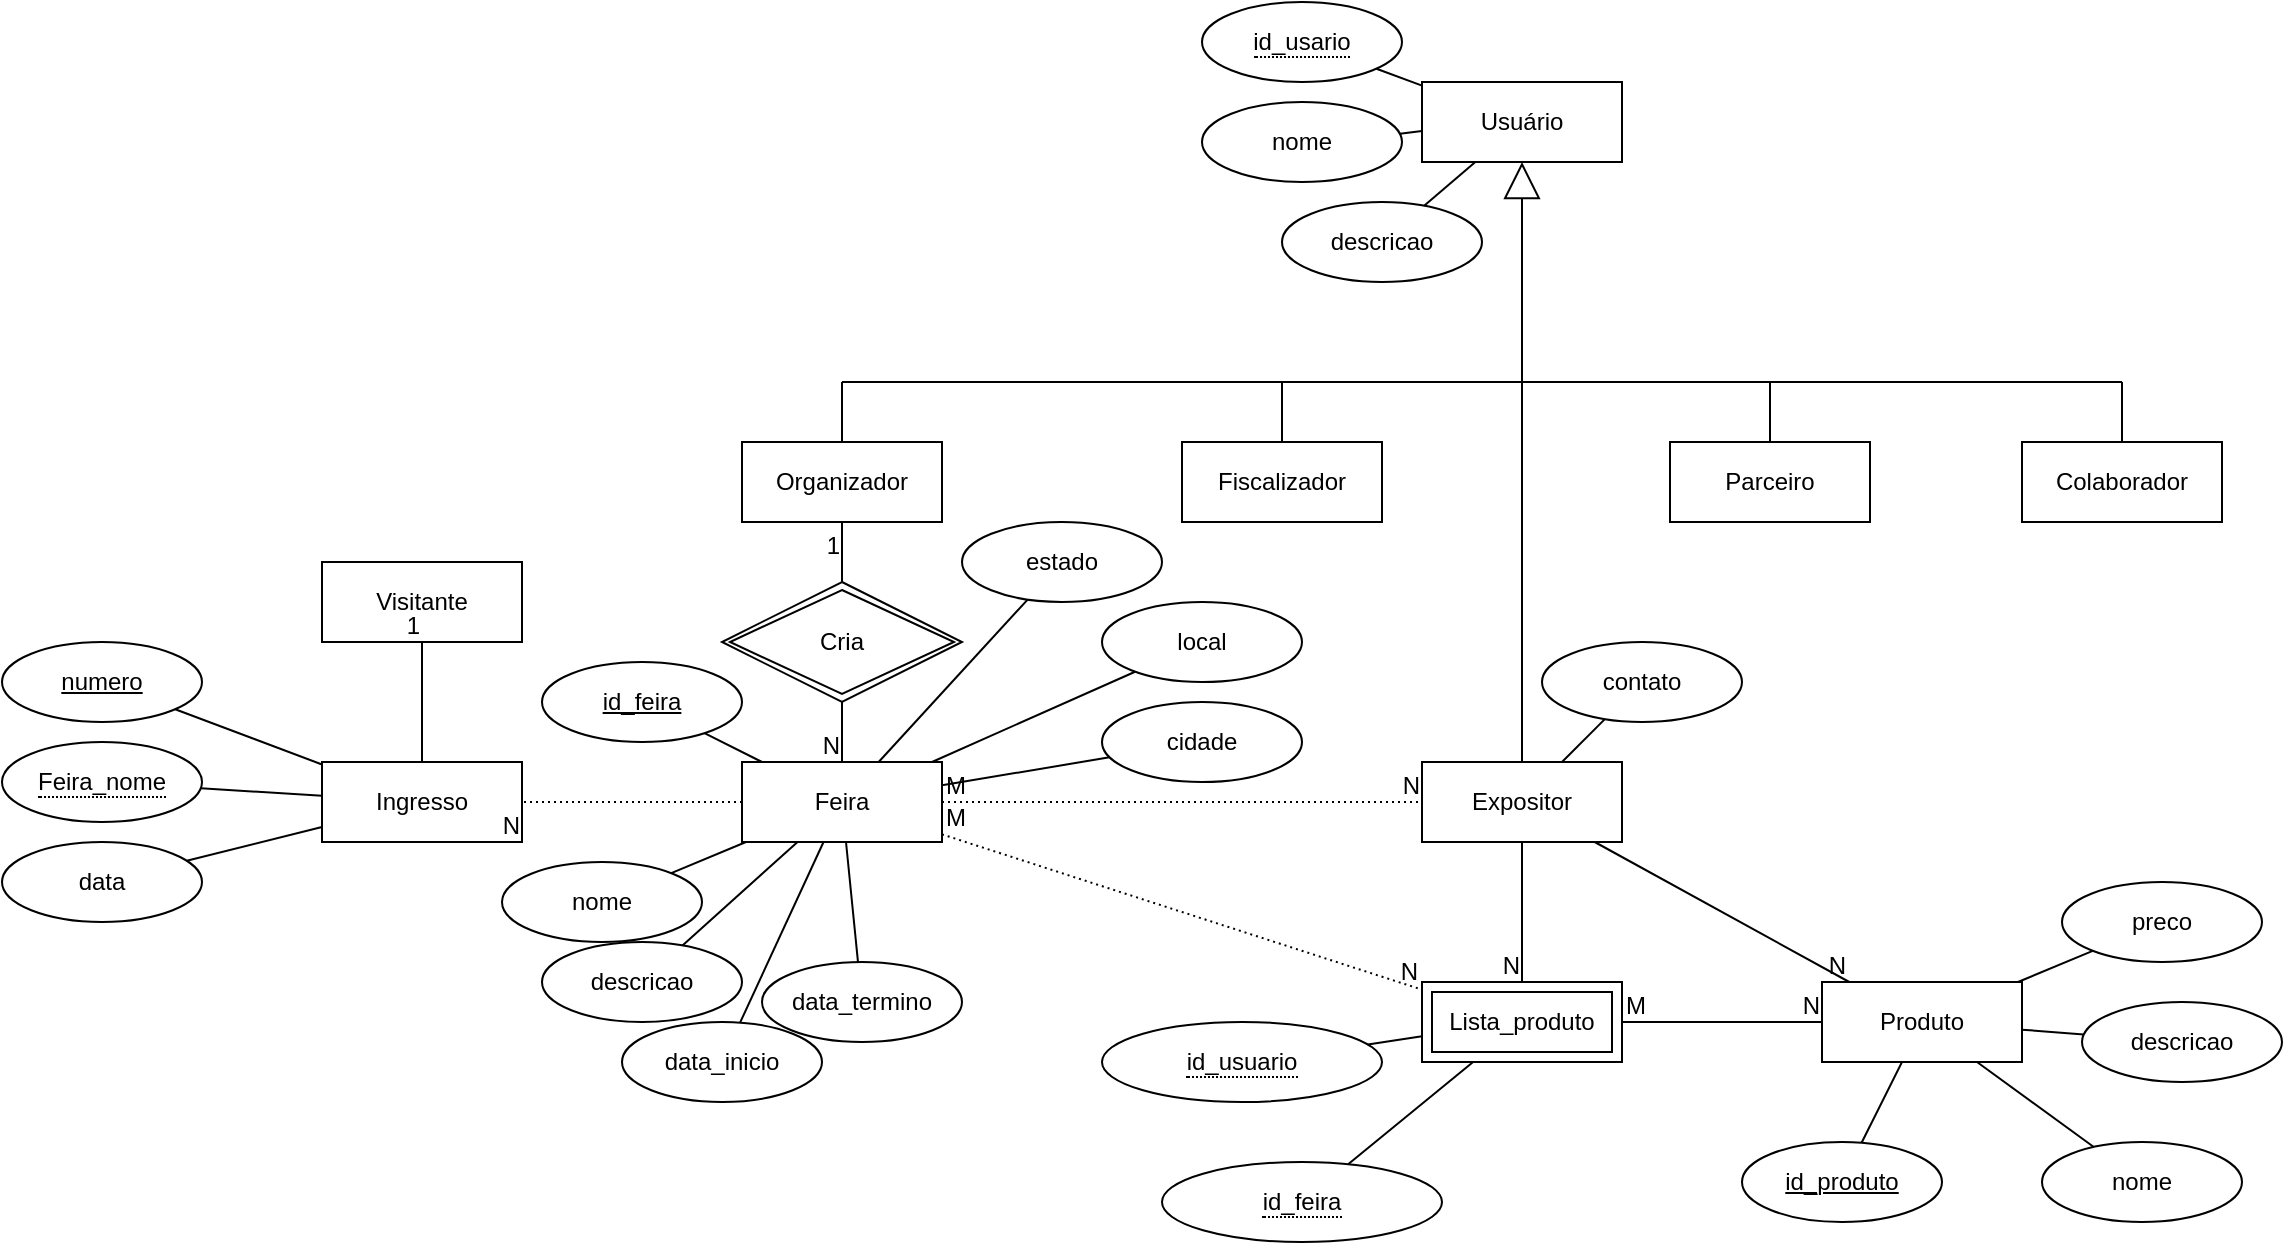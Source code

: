 <mxfile version="27.1.6">
  <diagram name="Página-1" id="dmczxKfyrtPaAd_wkS4L">
    <mxGraphModel dx="2692" dy="1247" grid="1" gridSize="10" guides="1" tooltips="1" connect="1" arrows="1" fold="1" page="1" pageScale="1" pageWidth="1169" pageHeight="827" math="0" shadow="0">
      <root>
        <mxCell id="0" />
        <mxCell id="1" parent="0" />
        <mxCell id="FDV7_fJJJSbfw4ITWaci-1" value="Feira" style="whiteSpace=wrap;html=1;align=center;" vertex="1" parent="1">
          <mxGeometry x="-785" y="470" width="100" height="40" as="geometry" />
        </mxCell>
        <mxCell id="FDV7_fJJJSbfw4ITWaci-2" value="Expositor" style="whiteSpace=wrap;html=1;align=center;" vertex="1" parent="1">
          <mxGeometry x="-445" y="470" width="100" height="40" as="geometry" />
        </mxCell>
        <mxCell id="FDV7_fJJJSbfw4ITWaci-3" value="Produto" style="whiteSpace=wrap;html=1;align=center;" vertex="1" parent="1">
          <mxGeometry x="-245" y="580" width="100" height="40" as="geometry" />
        </mxCell>
        <mxCell id="FDV7_fJJJSbfw4ITWaci-7" value="" style="endArrow=none;html=1;rounded=0;fontSize=12;startSize=8;endSize=8;curved=1;exitX=0.5;exitY=1;exitDx=0;exitDy=0;entryX=0.5;entryY=0;entryDx=0;entryDy=0;" edge="1" parent="1" source="FDV7_fJJJSbfw4ITWaci-2" target="FDV7_fJJJSbfw4ITWaci-12">
          <mxGeometry relative="1" as="geometry">
            <mxPoint x="-455" y="550" as="sourcePoint" />
            <mxPoint x="-395" y="580" as="targetPoint" />
          </mxGeometry>
        </mxCell>
        <mxCell id="FDV7_fJJJSbfw4ITWaci-8" value="N" style="resizable=0;html=1;whiteSpace=wrap;align=right;verticalAlign=bottom;" connectable="0" vertex="1" parent="FDV7_fJJJSbfw4ITWaci-7">
          <mxGeometry x="1" relative="1" as="geometry" />
        </mxCell>
        <mxCell id="FDV7_fJJJSbfw4ITWaci-9" value="" style="endArrow=none;html=1;rounded=0;fontSize=12;startSize=8;endSize=8;curved=1;exitX=1;exitY=0.5;exitDx=0;exitDy=0;entryX=0;entryY=0.5;entryDx=0;entryDy=0;" edge="1" parent="1" source="FDV7_fJJJSbfw4ITWaci-12" target="FDV7_fJJJSbfw4ITWaci-3">
          <mxGeometry relative="1" as="geometry">
            <mxPoint x="-345" y="600" as="sourcePoint" />
            <mxPoint x="-295" y="550" as="targetPoint" />
          </mxGeometry>
        </mxCell>
        <mxCell id="FDV7_fJJJSbfw4ITWaci-10" value="M" style="resizable=0;html=1;whiteSpace=wrap;align=left;verticalAlign=bottom;" connectable="0" vertex="1" parent="FDV7_fJJJSbfw4ITWaci-9">
          <mxGeometry x="-1" relative="1" as="geometry" />
        </mxCell>
        <mxCell id="FDV7_fJJJSbfw4ITWaci-11" value="N" style="resizable=0;html=1;whiteSpace=wrap;align=right;verticalAlign=bottom;" connectable="0" vertex="1" parent="FDV7_fJJJSbfw4ITWaci-9">
          <mxGeometry x="1" relative="1" as="geometry" />
        </mxCell>
        <mxCell id="FDV7_fJJJSbfw4ITWaci-12" value="Lista_produto" style="shape=ext;margin=3;double=1;whiteSpace=wrap;html=1;align=center;" vertex="1" parent="1">
          <mxGeometry x="-445" y="580" width="100" height="40" as="geometry" />
        </mxCell>
        <mxCell id="FDV7_fJJJSbfw4ITWaci-13" value="Usuário" style="whiteSpace=wrap;html=1;align=center;" vertex="1" parent="1">
          <mxGeometry x="-445" y="130" width="100" height="40" as="geometry" />
        </mxCell>
        <mxCell id="FDV7_fJJJSbfw4ITWaci-14" value="" style="endArrow=block;endSize=16;endFill=0;html=1;rounded=0;fontSize=12;curved=1;entryX=0.5;entryY=1;entryDx=0;entryDy=0;exitX=0.5;exitY=0;exitDx=0;exitDy=0;" edge="1" parent="1" source="FDV7_fJJJSbfw4ITWaci-2" target="FDV7_fJJJSbfw4ITWaci-13">
          <mxGeometry width="160" relative="1" as="geometry">
            <mxPoint x="-271" y="360" as="sourcePoint" />
            <mxPoint x="-295" y="550" as="targetPoint" />
          </mxGeometry>
        </mxCell>
        <mxCell id="FDV7_fJJJSbfw4ITWaci-15" value="Visitante" style="whiteSpace=wrap;html=1;align=center;" vertex="1" parent="1">
          <mxGeometry x="-995" y="370" width="100" height="40" as="geometry" />
        </mxCell>
        <mxCell id="FDV7_fJJJSbfw4ITWaci-16" value="Organizador" style="whiteSpace=wrap;html=1;align=center;" vertex="1" parent="1">
          <mxGeometry x="-785" y="310" width="100" height="40" as="geometry" />
        </mxCell>
        <mxCell id="FDV7_fJJJSbfw4ITWaci-17" value="Parceiro" style="whiteSpace=wrap;html=1;align=center;" vertex="1" parent="1">
          <mxGeometry x="-321" y="310" width="100" height="40" as="geometry" />
        </mxCell>
        <mxCell id="FDV7_fJJJSbfw4ITWaci-18" value="Colaborador" style="whiteSpace=wrap;html=1;align=center;" vertex="1" parent="1">
          <mxGeometry x="-145" y="310" width="100" height="40" as="geometry" />
        </mxCell>
        <mxCell id="FDV7_fJJJSbfw4ITWaci-24" value="nome" style="ellipse;whiteSpace=wrap;html=1;align=center;" vertex="1" parent="1">
          <mxGeometry x="-905" y="520" width="100" height="40" as="geometry" />
        </mxCell>
        <mxCell id="FDV7_fJJJSbfw4ITWaci-25" value="descricao" style="ellipse;whiteSpace=wrap;html=1;align=center;" vertex="1" parent="1">
          <mxGeometry x="-885" y="560" width="100" height="40" as="geometry" />
        </mxCell>
        <mxCell id="FDV7_fJJJSbfw4ITWaci-26" value="data_inicio" style="ellipse;whiteSpace=wrap;html=1;align=center;" vertex="1" parent="1">
          <mxGeometry x="-845" y="600" width="100" height="40" as="geometry" />
        </mxCell>
        <mxCell id="FDV7_fJJJSbfw4ITWaci-27" value="data_termino" style="ellipse;whiteSpace=wrap;html=1;align=center;" vertex="1" parent="1">
          <mxGeometry x="-775" y="570" width="100" height="40" as="geometry" />
        </mxCell>
        <mxCell id="FDV7_fJJJSbfw4ITWaci-28" value="local" style="ellipse;whiteSpace=wrap;html=1;align=center;" vertex="1" parent="1">
          <mxGeometry x="-605" y="390" width="100" height="40" as="geometry" />
        </mxCell>
        <mxCell id="FDV7_fJJJSbfw4ITWaci-29" value="cidade" style="ellipse;whiteSpace=wrap;html=1;align=center;" vertex="1" parent="1">
          <mxGeometry x="-605" y="440" width="100" height="40" as="geometry" />
        </mxCell>
        <mxCell id="FDV7_fJJJSbfw4ITWaci-30" value="estado" style="ellipse;whiteSpace=wrap;html=1;align=center;" vertex="1" parent="1">
          <mxGeometry x="-675" y="350" width="100" height="40" as="geometry" />
        </mxCell>
        <mxCell id="FDV7_fJJJSbfw4ITWaci-31" value="id_feira" style="ellipse;whiteSpace=wrap;html=1;align=center;fontStyle=4;" vertex="1" parent="1">
          <mxGeometry x="-885" y="420" width="100" height="40" as="geometry" />
        </mxCell>
        <mxCell id="FDV7_fJJJSbfw4ITWaci-32" value="" style="endArrow=none;html=1;rounded=0;fontSize=12;startSize=8;endSize=8;curved=1;" edge="1" parent="1" source="FDV7_fJJJSbfw4ITWaci-30" target="FDV7_fJJJSbfw4ITWaci-1">
          <mxGeometry relative="1" as="geometry">
            <mxPoint x="-465" y="550" as="sourcePoint" />
            <mxPoint x="-305" y="550" as="targetPoint" />
          </mxGeometry>
        </mxCell>
        <mxCell id="FDV7_fJJJSbfw4ITWaci-33" value="" style="endArrow=none;html=1;rounded=0;fontSize=12;startSize=8;endSize=8;curved=1;" edge="1" parent="1" source="FDV7_fJJJSbfw4ITWaci-28" target="FDV7_fJJJSbfw4ITWaci-1">
          <mxGeometry relative="1" as="geometry">
            <mxPoint x="-465" y="550" as="sourcePoint" />
            <mxPoint x="-305" y="550" as="targetPoint" />
          </mxGeometry>
        </mxCell>
        <mxCell id="FDV7_fJJJSbfw4ITWaci-34" value="" style="endArrow=none;html=1;rounded=0;fontSize=12;startSize=8;endSize=8;curved=1;" edge="1" parent="1" source="FDV7_fJJJSbfw4ITWaci-27" target="FDV7_fJJJSbfw4ITWaci-1">
          <mxGeometry relative="1" as="geometry">
            <mxPoint x="-465" y="550" as="sourcePoint" />
            <mxPoint x="-305" y="550" as="targetPoint" />
          </mxGeometry>
        </mxCell>
        <mxCell id="FDV7_fJJJSbfw4ITWaci-35" value="" style="endArrow=none;html=1;rounded=0;fontSize=12;startSize=8;endSize=8;curved=1;" edge="1" parent="1" source="FDV7_fJJJSbfw4ITWaci-29" target="FDV7_fJJJSbfw4ITWaci-1">
          <mxGeometry relative="1" as="geometry">
            <mxPoint x="-465" y="550" as="sourcePoint" />
            <mxPoint x="-305" y="550" as="targetPoint" />
          </mxGeometry>
        </mxCell>
        <mxCell id="FDV7_fJJJSbfw4ITWaci-36" value="" style="endArrow=none;html=1;rounded=0;fontSize=12;startSize=8;endSize=8;curved=1;" edge="1" parent="1" source="FDV7_fJJJSbfw4ITWaci-26" target="FDV7_fJJJSbfw4ITWaci-1">
          <mxGeometry relative="1" as="geometry">
            <mxPoint x="-465" y="550" as="sourcePoint" />
            <mxPoint x="-305" y="550" as="targetPoint" />
          </mxGeometry>
        </mxCell>
        <mxCell id="FDV7_fJJJSbfw4ITWaci-37" value="" style="endArrow=none;html=1;rounded=0;fontSize=12;startSize=8;endSize=8;curved=1;" edge="1" parent="1" source="FDV7_fJJJSbfw4ITWaci-25" target="FDV7_fJJJSbfw4ITWaci-1">
          <mxGeometry relative="1" as="geometry">
            <mxPoint x="-465" y="550" as="sourcePoint" />
            <mxPoint x="-305" y="550" as="targetPoint" />
          </mxGeometry>
        </mxCell>
        <mxCell id="FDV7_fJJJSbfw4ITWaci-38" value="" style="endArrow=none;html=1;rounded=0;fontSize=12;startSize=8;endSize=8;curved=1;" edge="1" parent="1" source="FDV7_fJJJSbfw4ITWaci-31" target="FDV7_fJJJSbfw4ITWaci-1">
          <mxGeometry relative="1" as="geometry">
            <mxPoint x="-465" y="550" as="sourcePoint" />
            <mxPoint x="-305" y="550" as="targetPoint" />
          </mxGeometry>
        </mxCell>
        <mxCell id="FDV7_fJJJSbfw4ITWaci-39" value="" style="endArrow=none;html=1;rounded=0;fontSize=12;startSize=8;endSize=8;curved=1;" edge="1" parent="1" source="FDV7_fJJJSbfw4ITWaci-24" target="FDV7_fJJJSbfw4ITWaci-1">
          <mxGeometry relative="1" as="geometry">
            <mxPoint x="-465" y="550" as="sourcePoint" />
            <mxPoint x="-305" y="550" as="targetPoint" />
          </mxGeometry>
        </mxCell>
        <mxCell id="FDV7_fJJJSbfw4ITWaci-40" value="&lt;span style=&quot;border-bottom: 1px dotted&quot;&gt;id_usario&lt;/span&gt;" style="ellipse;whiteSpace=wrap;html=1;align=center;" vertex="1" parent="1">
          <mxGeometry x="-555" y="90" width="100" height="40" as="geometry" />
        </mxCell>
        <mxCell id="FDV7_fJJJSbfw4ITWaci-41" value="" style="endArrow=none;html=1;rounded=0;fontSize=12;startSize=8;endSize=8;curved=1;" edge="1" parent="1" source="FDV7_fJJJSbfw4ITWaci-40" target="FDV7_fJJJSbfw4ITWaci-13">
          <mxGeometry relative="1" as="geometry">
            <mxPoint x="-455" y="550" as="sourcePoint" />
            <mxPoint x="-295" y="550" as="targetPoint" />
          </mxGeometry>
        </mxCell>
        <mxCell id="FDV7_fJJJSbfw4ITWaci-42" value="nome" style="ellipse;whiteSpace=wrap;html=1;align=center;" vertex="1" parent="1">
          <mxGeometry x="-555" y="140" width="100" height="40" as="geometry" />
        </mxCell>
        <mxCell id="FDV7_fJJJSbfw4ITWaci-43" value="" style="endArrow=none;html=1;rounded=0;fontSize=12;startSize=8;endSize=8;curved=1;" edge="1" parent="1" source="FDV7_fJJJSbfw4ITWaci-42" target="FDV7_fJJJSbfw4ITWaci-13">
          <mxGeometry relative="1" as="geometry">
            <mxPoint x="-455" y="550" as="sourcePoint" />
            <mxPoint x="-295" y="550" as="targetPoint" />
          </mxGeometry>
        </mxCell>
        <mxCell id="FDV7_fJJJSbfw4ITWaci-44" value="descricao" style="ellipse;whiteSpace=wrap;html=1;align=center;" vertex="1" parent="1">
          <mxGeometry x="-515" y="190" width="100" height="40" as="geometry" />
        </mxCell>
        <mxCell id="FDV7_fJJJSbfw4ITWaci-45" value="contato" style="ellipse;whiteSpace=wrap;html=1;align=center;" vertex="1" parent="1">
          <mxGeometry x="-385" y="410" width="100" height="40" as="geometry" />
        </mxCell>
        <mxCell id="FDV7_fJJJSbfw4ITWaci-46" value="" style="endArrow=none;html=1;rounded=0;fontSize=12;startSize=8;endSize=8;curved=1;" edge="1" parent="1" source="FDV7_fJJJSbfw4ITWaci-44" target="FDV7_fJJJSbfw4ITWaci-13">
          <mxGeometry relative="1" as="geometry">
            <mxPoint x="-455" y="550" as="sourcePoint" />
            <mxPoint x="-295" y="550" as="targetPoint" />
          </mxGeometry>
        </mxCell>
        <mxCell id="FDV7_fJJJSbfw4ITWaci-47" value="" style="endArrow=none;html=1;rounded=0;fontSize=12;startSize=8;endSize=8;curved=1;" edge="1" parent="1" source="FDV7_fJJJSbfw4ITWaci-45" target="FDV7_fJJJSbfw4ITWaci-2">
          <mxGeometry relative="1" as="geometry">
            <mxPoint x="-455" y="550" as="sourcePoint" />
            <mxPoint x="-295" y="550" as="targetPoint" />
          </mxGeometry>
        </mxCell>
        <mxCell id="FDV7_fJJJSbfw4ITWaci-48" value="nome" style="ellipse;whiteSpace=wrap;html=1;align=center;" vertex="1" parent="1">
          <mxGeometry x="-135" y="660" width="100" height="40" as="geometry" />
        </mxCell>
        <mxCell id="FDV7_fJJJSbfw4ITWaci-49" value="descricao" style="ellipse;whiteSpace=wrap;html=1;align=center;" vertex="1" parent="1">
          <mxGeometry x="-115" y="590" width="100" height="40" as="geometry" />
        </mxCell>
        <mxCell id="FDV7_fJJJSbfw4ITWaci-50" value="preco" style="ellipse;whiteSpace=wrap;html=1;align=center;" vertex="1" parent="1">
          <mxGeometry x="-125" y="530" width="100" height="40" as="geometry" />
        </mxCell>
        <mxCell id="FDV7_fJJJSbfw4ITWaci-51" value="" style="endArrow=none;html=1;rounded=0;fontSize=12;startSize=8;endSize=8;curved=1;" edge="1" parent="1" source="FDV7_fJJJSbfw4ITWaci-3" target="FDV7_fJJJSbfw4ITWaci-50">
          <mxGeometry relative="1" as="geometry">
            <mxPoint x="-455" y="550" as="sourcePoint" />
            <mxPoint x="-295" y="550" as="targetPoint" />
          </mxGeometry>
        </mxCell>
        <mxCell id="FDV7_fJJJSbfw4ITWaci-52" value="" style="endArrow=none;html=1;rounded=0;fontSize=12;startSize=8;endSize=8;curved=1;" edge="1" parent="1" source="FDV7_fJJJSbfw4ITWaci-3" target="FDV7_fJJJSbfw4ITWaci-49">
          <mxGeometry relative="1" as="geometry">
            <mxPoint x="-455" y="550" as="sourcePoint" />
            <mxPoint x="-295" y="550" as="targetPoint" />
          </mxGeometry>
        </mxCell>
        <mxCell id="FDV7_fJJJSbfw4ITWaci-53" value="" style="endArrow=none;html=1;rounded=0;fontSize=12;startSize=8;endSize=8;curved=1;" edge="1" parent="1" source="FDV7_fJJJSbfw4ITWaci-48" target="FDV7_fJJJSbfw4ITWaci-3">
          <mxGeometry relative="1" as="geometry">
            <mxPoint x="-455" y="550" as="sourcePoint" />
            <mxPoint x="-295" y="550" as="targetPoint" />
          </mxGeometry>
        </mxCell>
        <mxCell id="FDV7_fJJJSbfw4ITWaci-54" value="id_produto" style="ellipse;whiteSpace=wrap;html=1;align=center;fontStyle=4;" vertex="1" parent="1">
          <mxGeometry x="-285" y="660" width="100" height="40" as="geometry" />
        </mxCell>
        <mxCell id="FDV7_fJJJSbfw4ITWaci-55" value="" style="endArrow=none;html=1;rounded=0;fontSize=12;startSize=8;endSize=8;curved=1;" edge="1" parent="1" source="FDV7_fJJJSbfw4ITWaci-3" target="FDV7_fJJJSbfw4ITWaci-54">
          <mxGeometry relative="1" as="geometry">
            <mxPoint x="-455" y="550" as="sourcePoint" />
            <mxPoint x="-295" y="550" as="targetPoint" />
          </mxGeometry>
        </mxCell>
        <mxCell id="FDV7_fJJJSbfw4ITWaci-56" value="Ingresso" style="whiteSpace=wrap;html=1;align=center;" vertex="1" parent="1">
          <mxGeometry x="-995" y="470" width="100" height="40" as="geometry" />
        </mxCell>
        <mxCell id="FDV7_fJJJSbfw4ITWaci-61" value="&lt;span style=&quot;border-bottom: 1px dotted&quot;&gt;Feira_nome&lt;/span&gt;" style="ellipse;whiteSpace=wrap;html=1;align=center;" vertex="1" parent="1">
          <mxGeometry x="-1155" y="460" width="100" height="40" as="geometry" />
        </mxCell>
        <mxCell id="FDV7_fJJJSbfw4ITWaci-62" value="numero" style="ellipse;whiteSpace=wrap;html=1;align=center;fontStyle=4;" vertex="1" parent="1">
          <mxGeometry x="-1155" y="410" width="100" height="40" as="geometry" />
        </mxCell>
        <mxCell id="FDV7_fJJJSbfw4ITWaci-63" value="" style="endArrow=none;html=1;rounded=0;fontSize=12;startSize=8;endSize=8;curved=1;" edge="1" parent="1" source="FDV7_fJJJSbfw4ITWaci-62" target="FDV7_fJJJSbfw4ITWaci-56">
          <mxGeometry relative="1" as="geometry">
            <mxPoint x="-675" y="680" as="sourcePoint" />
            <mxPoint x="-515" y="680" as="targetPoint" />
          </mxGeometry>
        </mxCell>
        <mxCell id="FDV7_fJJJSbfw4ITWaci-64" value="" style="endArrow=none;html=1;rounded=0;fontSize=12;startSize=8;endSize=8;curved=1;" edge="1" parent="1" source="FDV7_fJJJSbfw4ITWaci-56" target="FDV7_fJJJSbfw4ITWaci-61">
          <mxGeometry relative="1" as="geometry">
            <mxPoint x="-675" y="680" as="sourcePoint" />
            <mxPoint x="-515" y="680" as="targetPoint" />
          </mxGeometry>
        </mxCell>
        <mxCell id="FDV7_fJJJSbfw4ITWaci-65" value="data" style="ellipse;whiteSpace=wrap;html=1;align=center;" vertex="1" parent="1">
          <mxGeometry x="-1155" y="510" width="100" height="40" as="geometry" />
        </mxCell>
        <mxCell id="FDV7_fJJJSbfw4ITWaci-66" value="" style="endArrow=none;html=1;rounded=0;fontSize=12;startSize=8;endSize=8;curved=1;" edge="1" parent="1" source="FDV7_fJJJSbfw4ITWaci-56" target="FDV7_fJJJSbfw4ITWaci-65">
          <mxGeometry relative="1" as="geometry">
            <mxPoint x="-675" y="680" as="sourcePoint" />
            <mxPoint x="-515" y="680" as="targetPoint" />
          </mxGeometry>
        </mxCell>
        <mxCell id="FDV7_fJJJSbfw4ITWaci-67" value="" style="endArrow=none;html=1;rounded=0;dashed=1;dashPattern=1 2;" edge="1" parent="1" source="FDV7_fJJJSbfw4ITWaci-1" target="FDV7_fJJJSbfw4ITWaci-56">
          <mxGeometry relative="1" as="geometry">
            <mxPoint x="-625" y="510" as="sourcePoint" />
            <mxPoint x="-675" y="440" as="targetPoint" />
          </mxGeometry>
        </mxCell>
        <mxCell id="FDV7_fJJJSbfw4ITWaci-68" value="N" style="resizable=0;html=1;whiteSpace=wrap;align=right;verticalAlign=bottom;" connectable="0" vertex="1" parent="FDV7_fJJJSbfw4ITWaci-67">
          <mxGeometry x="1" relative="1" as="geometry">
            <mxPoint y="20" as="offset" />
          </mxGeometry>
        </mxCell>
        <mxCell id="FDV7_fJJJSbfw4ITWaci-69" value="" style="endArrow=none;html=1;rounded=0;" edge="1" parent="1" source="FDV7_fJJJSbfw4ITWaci-56" target="FDV7_fJJJSbfw4ITWaci-15">
          <mxGeometry relative="1" as="geometry">
            <mxPoint x="-835" y="340" as="sourcePoint" />
            <mxPoint x="-675" y="340" as="targetPoint" />
          </mxGeometry>
        </mxCell>
        <mxCell id="FDV7_fJJJSbfw4ITWaci-70" value="1" style="resizable=0;html=1;whiteSpace=wrap;align=right;verticalAlign=bottom;" connectable="0" vertex="1" parent="FDV7_fJJJSbfw4ITWaci-69">
          <mxGeometry x="1" relative="1" as="geometry" />
        </mxCell>
        <mxCell id="FDV7_fJJJSbfw4ITWaci-71" value="" style="endArrow=none;html=1;rounded=0;" edge="1" parent="1" source="FDV7_fJJJSbfw4ITWaci-16">
          <mxGeometry relative="1" as="geometry">
            <mxPoint x="-609" y="210" as="sourcePoint" />
            <mxPoint x="-735" y="280" as="targetPoint" />
          </mxGeometry>
        </mxCell>
        <mxCell id="FDV7_fJJJSbfw4ITWaci-72" value="Cria" style="shape=rhombus;double=1;perimeter=rhombusPerimeter;whiteSpace=wrap;html=1;align=center;" vertex="1" parent="1">
          <mxGeometry x="-795" y="380" width="120" height="60" as="geometry" />
        </mxCell>
        <mxCell id="FDV7_fJJJSbfw4ITWaci-73" value="" style="endArrow=none;html=1;rounded=0;" edge="1" parent="1">
          <mxGeometry relative="1" as="geometry">
            <mxPoint x="-735" y="280" as="sourcePoint" />
            <mxPoint x="-395" y="280" as="targetPoint" />
          </mxGeometry>
        </mxCell>
        <mxCell id="FDV7_fJJJSbfw4ITWaci-75" value="" style="endArrow=none;html=1;rounded=0;" edge="1" parent="1" source="FDV7_fJJJSbfw4ITWaci-72" target="FDV7_fJJJSbfw4ITWaci-16">
          <mxGeometry relative="1" as="geometry">
            <mxPoint x="-875" y="320" as="sourcePoint" />
            <mxPoint x="-715" y="320" as="targetPoint" />
          </mxGeometry>
        </mxCell>
        <mxCell id="FDV7_fJJJSbfw4ITWaci-76" value="1" style="resizable=0;html=1;whiteSpace=wrap;align=right;verticalAlign=bottom;" connectable="0" vertex="1" parent="FDV7_fJJJSbfw4ITWaci-75">
          <mxGeometry x="1" relative="1" as="geometry">
            <mxPoint y="20" as="offset" />
          </mxGeometry>
        </mxCell>
        <mxCell id="FDV7_fJJJSbfw4ITWaci-77" value="" style="endArrow=none;html=1;rounded=0;" edge="1" parent="1" source="FDV7_fJJJSbfw4ITWaci-72" target="FDV7_fJJJSbfw4ITWaci-1">
          <mxGeometry relative="1" as="geometry">
            <mxPoint x="-875" y="320" as="sourcePoint" />
            <mxPoint x="-715" y="320" as="targetPoint" />
          </mxGeometry>
        </mxCell>
        <mxCell id="FDV7_fJJJSbfw4ITWaci-78" value="N" style="resizable=0;html=1;whiteSpace=wrap;align=right;verticalAlign=bottom;" connectable="0" vertex="1" parent="FDV7_fJJJSbfw4ITWaci-77">
          <mxGeometry x="1" relative="1" as="geometry" />
        </mxCell>
        <mxCell id="FDV7_fJJJSbfw4ITWaci-80" style="edgeStyle=orthogonalEdgeStyle;rounded=0;orthogonalLoop=1;jettySize=auto;html=1;exitX=0.5;exitY=1;exitDx=0;exitDy=0;" edge="1" parent="1" source="FDV7_fJJJSbfw4ITWaci-44" target="FDV7_fJJJSbfw4ITWaci-44">
          <mxGeometry relative="1" as="geometry" />
        </mxCell>
        <mxCell id="FDV7_fJJJSbfw4ITWaci-81" value="" style="endArrow=none;html=1;rounded=0;" edge="1" parent="1" source="FDV7_fJJJSbfw4ITWaci-2" target="FDV7_fJJJSbfw4ITWaci-3">
          <mxGeometry relative="1" as="geometry">
            <mxPoint x="-535" y="520" as="sourcePoint" />
            <mxPoint x="-375" y="520" as="targetPoint" />
          </mxGeometry>
        </mxCell>
        <mxCell id="FDV7_fJJJSbfw4ITWaci-82" value="N" style="resizable=0;html=1;whiteSpace=wrap;align=right;verticalAlign=bottom;" connectable="0" vertex="1" parent="FDV7_fJJJSbfw4ITWaci-81">
          <mxGeometry x="1" relative="1" as="geometry" />
        </mxCell>
        <mxCell id="FDV7_fJJJSbfw4ITWaci-84" value="&lt;span style=&quot;border-bottom: 1px dotted&quot;&gt;id_usuario&lt;/span&gt;" style="ellipse;whiteSpace=wrap;html=1;align=center;" vertex="1" parent="1">
          <mxGeometry x="-605" y="600" width="140" height="40" as="geometry" />
        </mxCell>
        <mxCell id="FDV7_fJJJSbfw4ITWaci-85" value="&lt;span style=&quot;border-bottom: 1px dotted&quot;&gt;id_feira&lt;/span&gt;" style="ellipse;whiteSpace=wrap;html=1;align=center;" vertex="1" parent="1">
          <mxGeometry x="-575" y="670" width="140" height="40" as="geometry" />
        </mxCell>
        <mxCell id="FDV7_fJJJSbfw4ITWaci-86" value="" style="endArrow=none;html=1;rounded=0;" edge="1" parent="1" source="FDV7_fJJJSbfw4ITWaci-84" target="FDV7_fJJJSbfw4ITWaci-12">
          <mxGeometry relative="1" as="geometry">
            <mxPoint x="-635" y="420" as="sourcePoint" />
            <mxPoint x="-475" y="420" as="targetPoint" />
          </mxGeometry>
        </mxCell>
        <mxCell id="FDV7_fJJJSbfw4ITWaci-87" value="" style="endArrow=none;html=1;rounded=0;" edge="1" parent="1" source="FDV7_fJJJSbfw4ITWaci-85" target="FDV7_fJJJSbfw4ITWaci-12">
          <mxGeometry relative="1" as="geometry">
            <mxPoint x="-395" y="697" as="sourcePoint" />
            <mxPoint x="-311" y="650" as="targetPoint" />
          </mxGeometry>
        </mxCell>
        <mxCell id="FDV7_fJJJSbfw4ITWaci-91" value="" style="endArrow=none;html=1;rounded=0;dashed=1;dashPattern=1 2;" edge="1" parent="1" source="FDV7_fJJJSbfw4ITWaci-1" target="FDV7_fJJJSbfw4ITWaci-12">
          <mxGeometry relative="1" as="geometry">
            <mxPoint x="-705" y="420" as="sourcePoint" />
            <mxPoint x="-545" y="420" as="targetPoint" />
          </mxGeometry>
        </mxCell>
        <mxCell id="FDV7_fJJJSbfw4ITWaci-92" value="M" style="resizable=0;html=1;whiteSpace=wrap;align=left;verticalAlign=bottom;" connectable="0" vertex="1" parent="FDV7_fJJJSbfw4ITWaci-91">
          <mxGeometry x="-1" relative="1" as="geometry" />
        </mxCell>
        <mxCell id="FDV7_fJJJSbfw4ITWaci-93" value="N" style="resizable=0;html=1;whiteSpace=wrap;align=right;verticalAlign=bottom;" connectable="0" vertex="1" parent="FDV7_fJJJSbfw4ITWaci-91">
          <mxGeometry x="1" relative="1" as="geometry" />
        </mxCell>
        <mxCell id="FDV7_fJJJSbfw4ITWaci-94" value="" style="endArrow=none;html=1;rounded=0;dashed=1;dashPattern=1 2;" edge="1" parent="1" source="FDV7_fJJJSbfw4ITWaci-1" target="FDV7_fJJJSbfw4ITWaci-2">
          <mxGeometry relative="1" as="geometry">
            <mxPoint x="-605" y="530" as="sourcePoint" />
            <mxPoint x="-365" y="608" as="targetPoint" />
          </mxGeometry>
        </mxCell>
        <mxCell id="FDV7_fJJJSbfw4ITWaci-95" value="M" style="resizable=0;html=1;whiteSpace=wrap;align=left;verticalAlign=bottom;" connectable="0" vertex="1" parent="FDV7_fJJJSbfw4ITWaci-94">
          <mxGeometry x="-1" relative="1" as="geometry" />
        </mxCell>
        <mxCell id="FDV7_fJJJSbfw4ITWaci-96" value="N" style="resizable=0;html=1;whiteSpace=wrap;align=right;verticalAlign=bottom;" connectable="0" vertex="1" parent="FDV7_fJJJSbfw4ITWaci-94">
          <mxGeometry x="1" relative="1" as="geometry" />
        </mxCell>
        <mxCell id="FDV7_fJJJSbfw4ITWaci-97" value="" style="endArrow=none;html=1;rounded=0;" edge="1" parent="1">
          <mxGeometry relative="1" as="geometry">
            <mxPoint x="-395" y="280" as="sourcePoint" />
            <mxPoint x="-95" y="280" as="targetPoint" />
          </mxGeometry>
        </mxCell>
        <mxCell id="FDV7_fJJJSbfw4ITWaci-98" value="" style="endArrow=none;html=1;rounded=0;" edge="1" parent="1" source="FDV7_fJJJSbfw4ITWaci-18">
          <mxGeometry relative="1" as="geometry">
            <mxPoint x="-535" y="420" as="sourcePoint" />
            <mxPoint x="-95" y="280" as="targetPoint" />
          </mxGeometry>
        </mxCell>
        <mxCell id="FDV7_fJJJSbfw4ITWaci-99" value="" style="endArrow=none;html=1;rounded=0;" edge="1" parent="1" source="FDV7_fJJJSbfw4ITWaci-17">
          <mxGeometry relative="1" as="geometry">
            <mxPoint x="-75" y="440" as="sourcePoint" />
            <mxPoint x="-271" y="280" as="targetPoint" />
          </mxGeometry>
        </mxCell>
        <mxCell id="FDV7_fJJJSbfw4ITWaci-100" value="Fiscalizador" style="whiteSpace=wrap;html=1;align=center;" vertex="1" parent="1">
          <mxGeometry x="-565" y="310" width="100" height="40" as="geometry" />
        </mxCell>
        <mxCell id="FDV7_fJJJSbfw4ITWaci-101" value="" style="endArrow=none;html=1;rounded=0;" edge="1" parent="1" source="FDV7_fJJJSbfw4ITWaci-100">
          <mxGeometry relative="1" as="geometry">
            <mxPoint x="-210" y="310" as="sourcePoint" />
            <mxPoint x="-515" y="280" as="targetPoint" />
          </mxGeometry>
        </mxCell>
      </root>
    </mxGraphModel>
  </diagram>
</mxfile>
